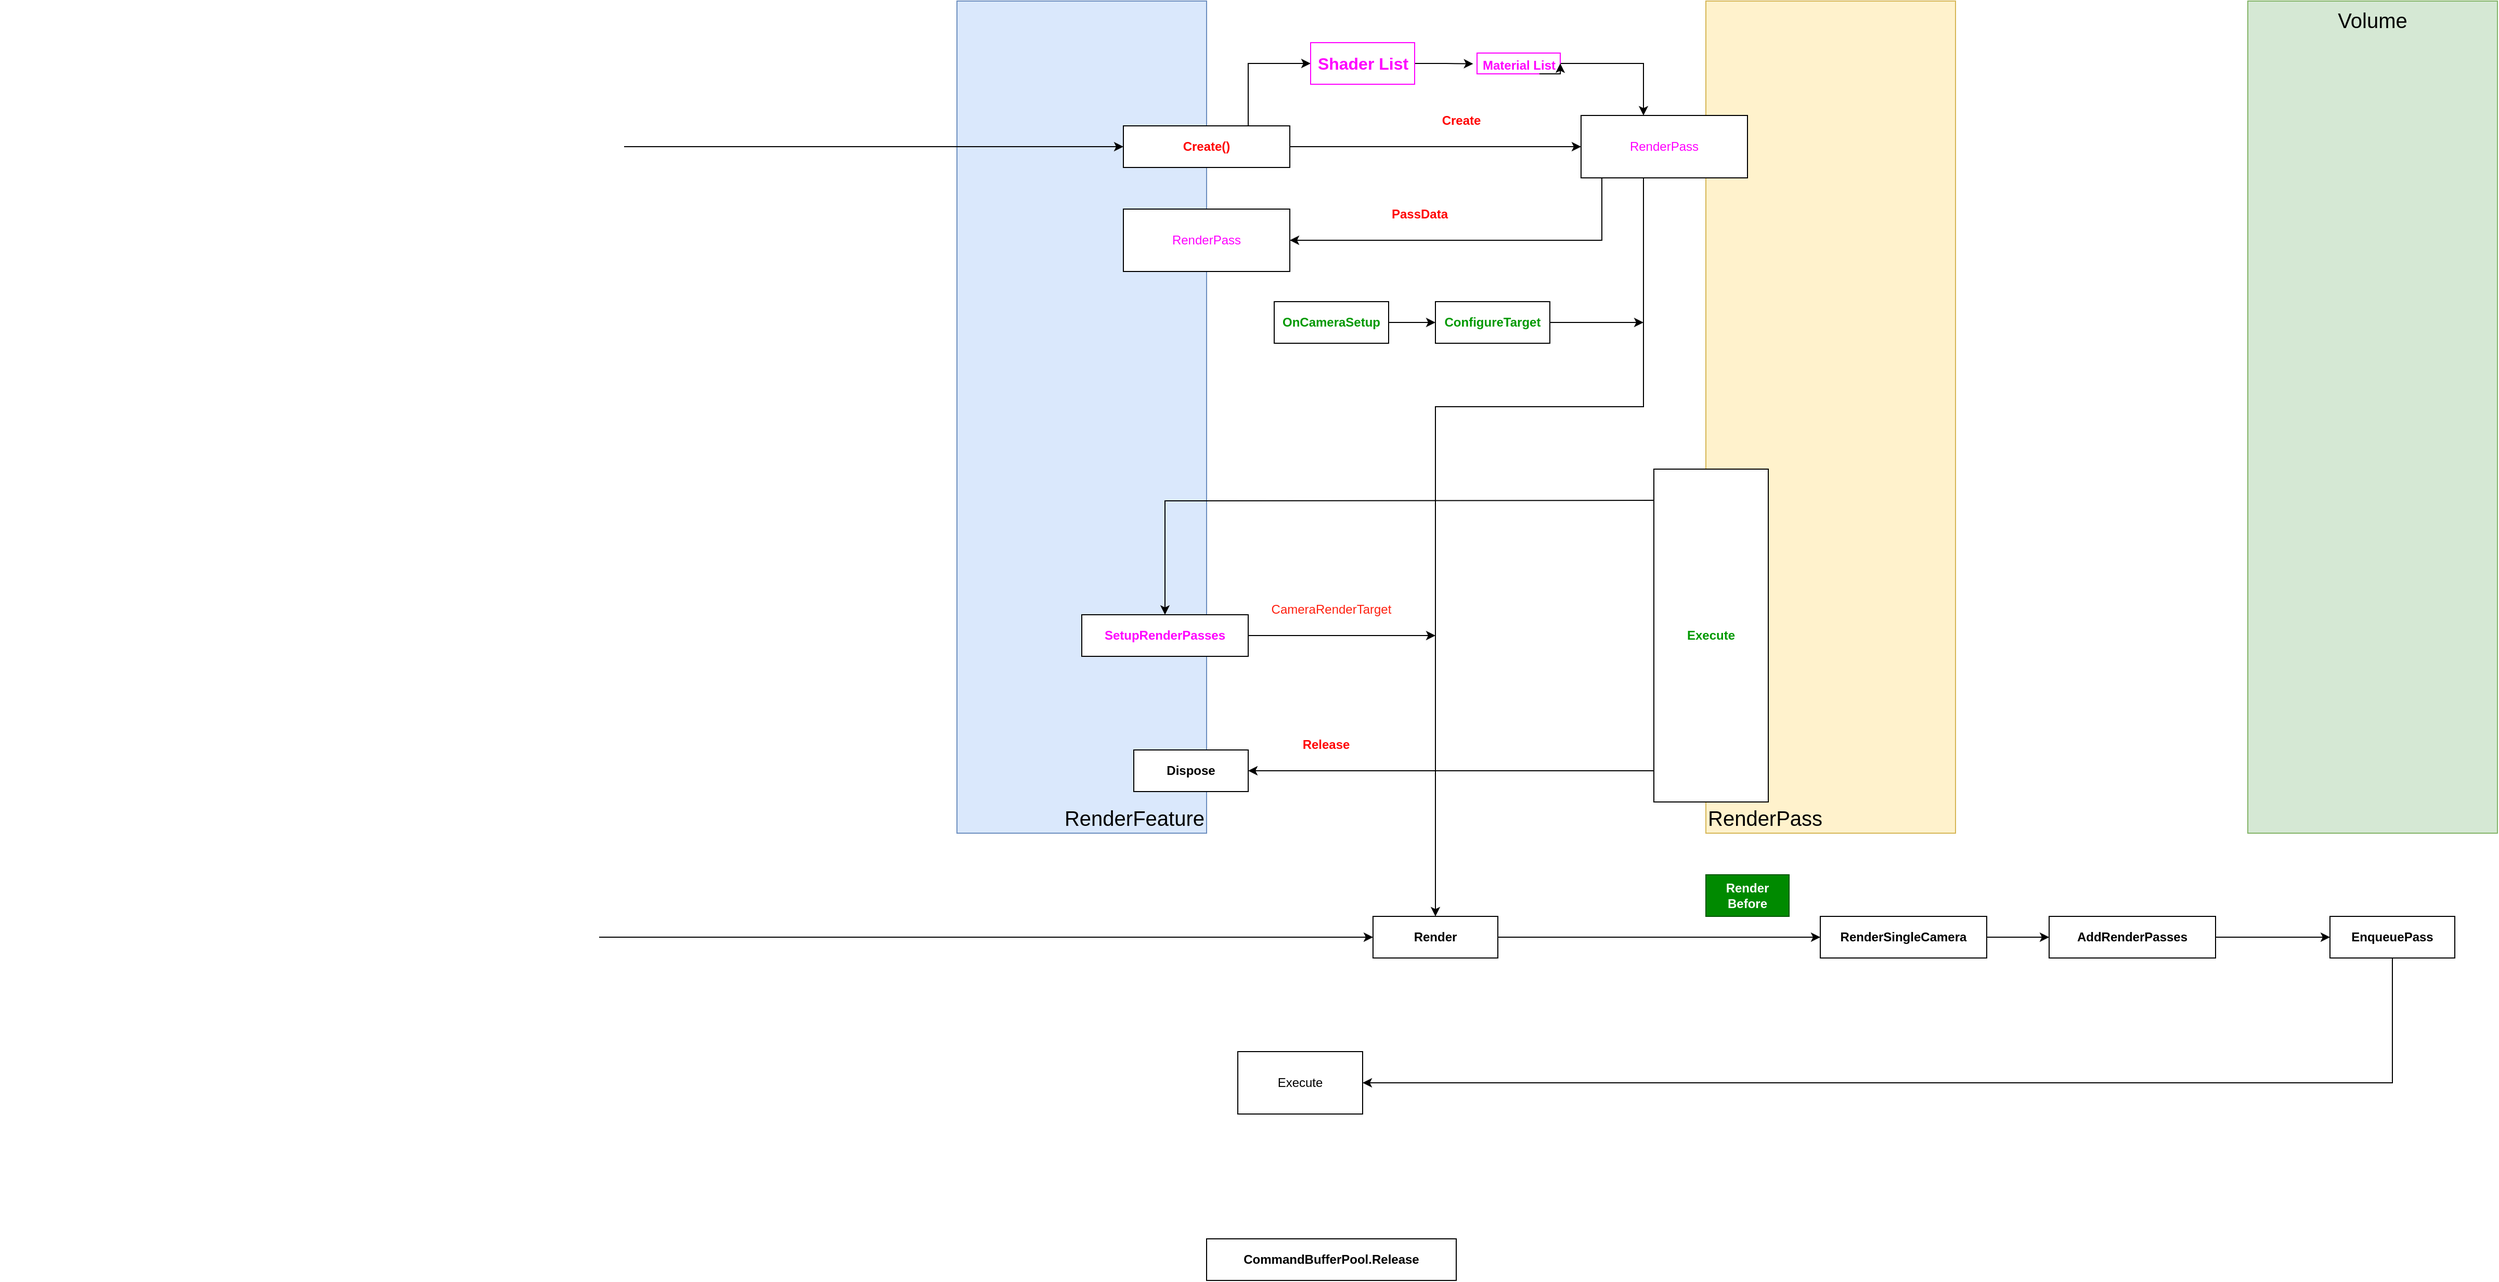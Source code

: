 <mxfile version="21.6.8" type="device">
  <diagram id="C5RBs43oDa-KdzZeNtuy" name="Page-1">
    <mxGraphModel dx="2392" dy="1316" grid="1" gridSize="10" guides="1" tooltips="1" connect="1" arrows="1" fold="1" page="1" pageScale="1" pageWidth="827" pageHeight="1169" math="0" shadow="0">
      <root>
        <mxCell id="WIyWlLk6GJQsqaUBKTNV-0" />
        <mxCell id="WIyWlLk6GJQsqaUBKTNV-1" parent="WIyWlLk6GJQsqaUBKTNV-0" />
        <mxCell id="Nz5ayUbZNmt3RJVRpbZz-1" value="&lt;font style=&quot;font-size: 20px;&quot;&gt;RenderPass&lt;/font&gt;" style="rounded=0;whiteSpace=wrap;html=1;fillColor=#fff2cc;strokeColor=#d6b656;align=left;verticalAlign=bottom;fontColor=#000000;" vertex="1" parent="WIyWlLk6GJQsqaUBKTNV-1">
          <mxGeometry x="1960" y="880" width="240" height="800" as="geometry" />
        </mxCell>
        <mxCell id="Nz5ayUbZNmt3RJVRpbZz-0" value="&lt;font style=&quot;font-size: 20px;&quot;&gt;RenderFeature&lt;/font&gt;" style="rounded=0;whiteSpace=wrap;html=1;fillColor=#dae8fc;strokeColor=#6c8ebf;align=right;verticalAlign=bottom;" vertex="1" parent="WIyWlLk6GJQsqaUBKTNV-1">
          <mxGeometry x="1240" y="880" width="240" height="800" as="geometry" />
        </mxCell>
        <mxCell id="_3hMu_wDY1Y_kPW_EiCi-18" style="edgeStyle=orthogonalEdgeStyle;rounded=0;orthogonalLoop=1;jettySize=auto;html=1;exitX=1;exitY=0.75;exitDx=0;exitDy=0;entryX=0;entryY=0.5;entryDx=0;entryDy=0;" parent="WIyWlLk6GJQsqaUBKTNV-1" source="_3hMu_wDY1Y_kPW_EiCi-0" target="_3hMu_wDY1Y_kPW_EiCi-13" edge="1">
          <mxGeometry relative="1" as="geometry" />
        </mxCell>
        <mxCell id="_3hMu_wDY1Y_kPW_EiCi-0" value="" style="shape=image;verticalLabelPosition=bottom;labelBackgroundColor=default;verticalAlign=top;aspect=fixed;imageAspect=0;image=https://docs.unity3d.com/cn/2019.3/uploads/Main/monobehaviour_flowchart.svg;" parent="WIyWlLk6GJQsqaUBKTNV-1" vertex="1">
          <mxGeometry x="320" y="880" width="576" height="1200" as="geometry" />
        </mxCell>
        <mxCell id="_3hMu_wDY1Y_kPW_EiCi-17" style="edgeStyle=orthogonalEdgeStyle;rounded=0;orthogonalLoop=1;jettySize=auto;html=1;entryX=0;entryY=0.5;entryDx=0;entryDy=0;" parent="WIyWlLk6GJQsqaUBKTNV-1" source="_3hMu_wDY1Y_kPW_EiCi-1" target="_3hMu_wDY1Y_kPW_EiCi-6" edge="1">
          <mxGeometry relative="1" as="geometry">
            <Array as="points">
              <mxPoint x="1520" y="940" />
            </Array>
          </mxGeometry>
        </mxCell>
        <mxCell id="_3hMu_wDY1Y_kPW_EiCi-32" style="edgeStyle=orthogonalEdgeStyle;rounded=0;orthogonalLoop=1;jettySize=auto;html=1;entryX=0;entryY=0.5;entryDx=0;entryDy=0;" parent="WIyWlLk6GJQsqaUBKTNV-1" source="_3hMu_wDY1Y_kPW_EiCi-1" target="_3hMu_wDY1Y_kPW_EiCi-31" edge="1">
          <mxGeometry relative="1" as="geometry" />
        </mxCell>
        <mxCell id="_3hMu_wDY1Y_kPW_EiCi-1" value="&lt;font color=&quot;#ff0000&quot;&gt;Create()&lt;/font&gt;" style="rounded=0;whiteSpace=wrap;html=1;fontStyle=1" parent="WIyWlLk6GJQsqaUBKTNV-1" vertex="1">
          <mxGeometry x="1400" y="1000" width="160" height="40" as="geometry" />
        </mxCell>
        <mxCell id="_3hMu_wDY1Y_kPW_EiCi-2" value="" style="endArrow=classic;html=1;rounded=0;" parent="WIyWlLk6GJQsqaUBKTNV-1" target="_3hMu_wDY1Y_kPW_EiCi-1" edge="1">
          <mxGeometry width="50" height="50" relative="1" as="geometry">
            <mxPoint x="920" y="1020" as="sourcePoint" />
            <mxPoint x="950" y="1030" as="targetPoint" />
          </mxGeometry>
        </mxCell>
        <mxCell id="_3hMu_wDY1Y_kPW_EiCi-15" style="edgeStyle=orthogonalEdgeStyle;rounded=0;orthogonalLoop=1;jettySize=auto;html=1;entryX=-0.046;entryY=0.517;entryDx=0;entryDy=0;entryPerimeter=0;" parent="WIyWlLk6GJQsqaUBKTNV-1" source="_3hMu_wDY1Y_kPW_EiCi-6" target="_3hMu_wDY1Y_kPW_EiCi-16" edge="1">
          <mxGeometry relative="1" as="geometry">
            <mxPoint x="1740" y="870" as="targetPoint" />
          </mxGeometry>
        </mxCell>
        <mxCell id="_3hMu_wDY1Y_kPW_EiCi-6" value="Shader List" style="text;strokeColor=#FF00FF;fillColor=none;html=1;fontSize=16;fontStyle=1;verticalAlign=middle;align=center;fontColor=#FF00FF;" parent="WIyWlLk6GJQsqaUBKTNV-1" vertex="1">
          <mxGeometry x="1580" y="920" width="100" height="40" as="geometry" />
        </mxCell>
        <mxCell id="_3hMu_wDY1Y_kPW_EiCi-11" value="&lt;font color=&quot;#ff0000&quot;&gt;Release&lt;/font&gt;" style="text;html=1;strokeColor=none;fillColor=none;align=center;verticalAlign=middle;whiteSpace=wrap;rounded=0;fontStyle=1" parent="WIyWlLk6GJQsqaUBKTNV-1" vertex="1">
          <mxGeometry x="1550" y="1580" width="90" height="30" as="geometry" />
        </mxCell>
        <mxCell id="_3hMu_wDY1Y_kPW_EiCi-21" style="edgeStyle=orthogonalEdgeStyle;rounded=0;orthogonalLoop=1;jettySize=auto;html=1;" parent="WIyWlLk6GJQsqaUBKTNV-1" source="_3hMu_wDY1Y_kPW_EiCi-13" target="_3hMu_wDY1Y_kPW_EiCi-20" edge="1">
          <mxGeometry relative="1" as="geometry" />
        </mxCell>
        <mxCell id="_3hMu_wDY1Y_kPW_EiCi-13" value="Render" style="rounded=0;whiteSpace=wrap;html=1;fontStyle=1" parent="WIyWlLk6GJQsqaUBKTNV-1" vertex="1">
          <mxGeometry x="1640" y="1760" width="120" height="40" as="geometry" />
        </mxCell>
        <mxCell id="_3hMu_wDY1Y_kPW_EiCi-22" style="edgeStyle=orthogonalEdgeStyle;rounded=0;orthogonalLoop=1;jettySize=auto;html=1;" parent="WIyWlLk6GJQsqaUBKTNV-1" source="_3hMu_wDY1Y_kPW_EiCi-16" target="_3hMu_wDY1Y_kPW_EiCi-31" edge="1">
          <mxGeometry relative="1" as="geometry">
            <mxPoint x="1761" y="1780" as="targetPoint" />
            <Array as="points">
              <mxPoint x="1900" y="940" />
            </Array>
          </mxGeometry>
        </mxCell>
        <mxCell id="_3hMu_wDY1Y_kPW_EiCi-16" value="&lt;font style=&quot;font-size: 12px;&quot;&gt;Material List&lt;/font&gt;" style="text;strokeColor=#FF00FF;fillColor=none;html=1;fontSize=16;fontStyle=1;verticalAlign=middle;align=center;fontColor=#FF00FF;" parent="WIyWlLk6GJQsqaUBKTNV-1" vertex="1">
          <mxGeometry x="1740" y="930" width="80" height="20" as="geometry" />
        </mxCell>
        <mxCell id="_3hMu_wDY1Y_kPW_EiCi-44" style="edgeStyle=orthogonalEdgeStyle;rounded=0;orthogonalLoop=1;jettySize=auto;html=1;entryX=0;entryY=0.5;entryDx=0;entryDy=0;" parent="WIyWlLk6GJQsqaUBKTNV-1" source="_3hMu_wDY1Y_kPW_EiCi-20" target="_3hMu_wDY1Y_kPW_EiCi-43" edge="1">
          <mxGeometry relative="1" as="geometry" />
        </mxCell>
        <mxCell id="_3hMu_wDY1Y_kPW_EiCi-20" value="RenderSingleCamera" style="rounded=0;whiteSpace=wrap;html=1;fontStyle=1" parent="WIyWlLk6GJQsqaUBKTNV-1" vertex="1">
          <mxGeometry x="2070" y="1760" width="160" height="40" as="geometry" />
        </mxCell>
        <mxCell id="_3hMu_wDY1Y_kPW_EiCi-23" value="Render Before" style="text;html=1;strokeColor=#005700;fillColor=#008a00;align=center;verticalAlign=middle;whiteSpace=wrap;rounded=0;fontColor=#ffffff;fontStyle=1" parent="WIyWlLk6GJQsqaUBKTNV-1" vertex="1">
          <mxGeometry x="1960" y="1720" width="80" height="40" as="geometry" />
        </mxCell>
        <mxCell id="_3hMu_wDY1Y_kPW_EiCi-36" style="edgeStyle=orthogonalEdgeStyle;rounded=0;orthogonalLoop=1;jettySize=auto;html=1;entryX=0;entryY=0.5;entryDx=0;entryDy=0;" parent="WIyWlLk6GJQsqaUBKTNV-1" source="_3hMu_wDY1Y_kPW_EiCi-28" target="_3hMu_wDY1Y_kPW_EiCi-39" edge="1">
          <mxGeometry relative="1" as="geometry">
            <mxPoint x="1900" y="1130" as="targetPoint" />
          </mxGeometry>
        </mxCell>
        <mxCell id="_3hMu_wDY1Y_kPW_EiCi-28" value="&lt;font color=&quot;#009900&quot;&gt;OnCameraSetup&lt;/font&gt;" style="rounded=0;whiteSpace=wrap;html=1;fontStyle=1" parent="WIyWlLk6GJQsqaUBKTNV-1" vertex="1">
          <mxGeometry x="1545" y="1169" width="110" height="40" as="geometry" />
        </mxCell>
        <mxCell id="_3hMu_wDY1Y_kPW_EiCi-35" style="edgeStyle=orthogonalEdgeStyle;rounded=0;orthogonalLoop=1;jettySize=auto;html=1;" parent="WIyWlLk6GJQsqaUBKTNV-1" source="_3hMu_wDY1Y_kPW_EiCi-29" edge="1">
          <mxGeometry relative="1" as="geometry">
            <mxPoint x="1700" y="1490" as="targetPoint" />
            <Array as="points">
              <mxPoint x="1590" y="1490" />
              <mxPoint x="1590" y="1490" />
            </Array>
          </mxGeometry>
        </mxCell>
        <mxCell id="_3hMu_wDY1Y_kPW_EiCi-29" value="&lt;font&gt;SetupRenderPasses&lt;/font&gt;" style="rounded=0;whiteSpace=wrap;html=1;fontStyle=1;fontColor=#FF00FF;" parent="WIyWlLk6GJQsqaUBKTNV-1" vertex="1">
          <mxGeometry x="1360" y="1470" width="160" height="40" as="geometry" />
        </mxCell>
        <mxCell id="_3hMu_wDY1Y_kPW_EiCi-34" style="edgeStyle=orthogonalEdgeStyle;rounded=0;orthogonalLoop=1;jettySize=auto;html=1;" parent="WIyWlLk6GJQsqaUBKTNV-1" source="_3hMu_wDY1Y_kPW_EiCi-31" edge="1" target="_3hMu_wDY1Y_kPW_EiCi-13">
          <mxGeometry relative="1" as="geometry">
            <mxPoint x="1720" y="1640" as="targetPoint" />
            <Array as="points">
              <mxPoint x="1900" y="1270" />
              <mxPoint x="1700" y="1270" />
            </Array>
          </mxGeometry>
        </mxCell>
        <mxCell id="_3hMu_wDY1Y_kPW_EiCi-31" value="RenderPass" style="rounded=0;whiteSpace=wrap;html=1;fontColor=#FF00FF;" parent="WIyWlLk6GJQsqaUBKTNV-1" vertex="1">
          <mxGeometry x="1840" y="990" width="160" height="60" as="geometry" />
        </mxCell>
        <mxCell id="_3hMu_wDY1Y_kPW_EiCi-33" style="edgeStyle=orthogonalEdgeStyle;rounded=0;orthogonalLoop=1;jettySize=auto;html=1;exitX=0.75;exitY=1;exitDx=0;exitDy=0;entryX=1;entryY=0.5;entryDx=0;entryDy=0;" parent="WIyWlLk6GJQsqaUBKTNV-1" source="_3hMu_wDY1Y_kPW_EiCi-16" target="_3hMu_wDY1Y_kPW_EiCi-16" edge="1">
          <mxGeometry relative="1" as="geometry" />
        </mxCell>
        <mxCell id="_3hMu_wDY1Y_kPW_EiCi-41" style="edgeStyle=orthogonalEdgeStyle;rounded=0;orthogonalLoop=1;jettySize=auto;html=1;" parent="WIyWlLk6GJQsqaUBKTNV-1" source="_3hMu_wDY1Y_kPW_EiCi-39" edge="1">
          <mxGeometry relative="1" as="geometry">
            <mxPoint x="1900" y="1189" as="targetPoint" />
          </mxGeometry>
        </mxCell>
        <mxCell id="_3hMu_wDY1Y_kPW_EiCi-39" value="&lt;font color=&quot;#009900&quot;&gt;ConfigureTarget&lt;/font&gt;" style="rounded=0;whiteSpace=wrap;html=1;fontStyle=1" parent="WIyWlLk6GJQsqaUBKTNV-1" vertex="1">
          <mxGeometry x="1700" y="1169" width="110" height="40" as="geometry" />
        </mxCell>
        <mxCell id="_3hMu_wDY1Y_kPW_EiCi-42" value="CameraRenderTarget" style="text;html=1;strokeColor=none;fillColor=none;align=center;verticalAlign=middle;whiteSpace=wrap;rounded=0;fontColor=#FF1F0F;" parent="WIyWlLk6GJQsqaUBKTNV-1" vertex="1">
          <mxGeometry x="1530" y="1450" width="140" height="30" as="geometry" />
        </mxCell>
        <mxCell id="_3hMu_wDY1Y_kPW_EiCi-46" style="edgeStyle=orthogonalEdgeStyle;rounded=0;orthogonalLoop=1;jettySize=auto;html=1;entryX=0;entryY=0.5;entryDx=0;entryDy=0;" parent="WIyWlLk6GJQsqaUBKTNV-1" source="_3hMu_wDY1Y_kPW_EiCi-43" target="_3hMu_wDY1Y_kPW_EiCi-45" edge="1">
          <mxGeometry relative="1" as="geometry" />
        </mxCell>
        <mxCell id="_3hMu_wDY1Y_kPW_EiCi-43" value="AddRenderPasses" style="rounded=0;whiteSpace=wrap;html=1;fontStyle=1" parent="WIyWlLk6GJQsqaUBKTNV-1" vertex="1">
          <mxGeometry x="2290" y="1760" width="160" height="40" as="geometry" />
        </mxCell>
        <mxCell id="_3hMu_wDY1Y_kPW_EiCi-50" style="edgeStyle=orthogonalEdgeStyle;rounded=0;orthogonalLoop=1;jettySize=auto;html=1;entryX=1;entryY=0.5;entryDx=0;entryDy=0;" parent="WIyWlLk6GJQsqaUBKTNV-1" source="_3hMu_wDY1Y_kPW_EiCi-45" target="szwgAvrA6IzAa-9dN4wV-0" edge="1">
          <mxGeometry relative="1" as="geometry">
            <Array as="points">
              <mxPoint x="2620" y="1920" />
            </Array>
            <mxPoint x="1730" y="1829" as="targetPoint" />
          </mxGeometry>
        </mxCell>
        <mxCell id="_3hMu_wDY1Y_kPW_EiCi-45" value="EnqueuePass" style="rounded=0;whiteSpace=wrap;html=1;fontStyle=1" parent="WIyWlLk6GJQsqaUBKTNV-1" vertex="1">
          <mxGeometry x="2560" y="1760" width="120" height="40" as="geometry" />
        </mxCell>
        <mxCell id="_3hMu_wDY1Y_kPW_EiCi-49" value="CommandBufferPool.Release" style="rounded=0;whiteSpace=wrap;html=1;fontStyle=1" parent="WIyWlLk6GJQsqaUBKTNV-1" vertex="1">
          <mxGeometry x="1480" y="2070" width="240" height="40" as="geometry" />
        </mxCell>
        <mxCell id="szwgAvrA6IzAa-9dN4wV-0" value="Execute" style="rounded=0;whiteSpace=wrap;html=1;" parent="WIyWlLk6GJQsqaUBKTNV-1" vertex="1">
          <mxGeometry x="1510" y="1890" width="120" height="60" as="geometry" />
        </mxCell>
        <mxCell id="1d3n0oagmLt5IsHWG1j7-0" value="&lt;font color=&quot;#ff0000&quot;&gt;&lt;font style=&quot;vertical-align: inherit;&quot;&gt;&lt;font style=&quot;vertical-align: inherit;&quot;&gt;Create&lt;/font&gt;&lt;/font&gt;&lt;/font&gt;" style="text;html=1;strokeColor=none;fillColor=none;align=center;verticalAlign=middle;whiteSpace=wrap;rounded=0;fontStyle=1" vertex="1" parent="WIyWlLk6GJQsqaUBKTNV-1">
          <mxGeometry x="1680" y="980" width="90" height="30" as="geometry" />
        </mxCell>
        <mxCell id="1d3n0oagmLt5IsHWG1j7-1" value="RenderPass" style="rounded=0;whiteSpace=wrap;html=1;fontColor=#FF00FF;" vertex="1" parent="WIyWlLk6GJQsqaUBKTNV-1">
          <mxGeometry x="1400" y="1080" width="160" height="60" as="geometry" />
        </mxCell>
        <mxCell id="1d3n0oagmLt5IsHWG1j7-2" value="" style="endArrow=classic;html=1;rounded=0;entryX=1;entryY=0.5;entryDx=0;entryDy=0;exitX=0.125;exitY=1;exitDx=0;exitDy=0;exitPerimeter=0;" edge="1" parent="WIyWlLk6GJQsqaUBKTNV-1" source="_3hMu_wDY1Y_kPW_EiCi-31" target="1d3n0oagmLt5IsHWG1j7-1">
          <mxGeometry width="50" height="50" relative="1" as="geometry">
            <mxPoint x="1870" y="1110" as="sourcePoint" />
            <mxPoint x="1840" y="1090" as="targetPoint" />
            <Array as="points">
              <mxPoint x="1860" y="1110" />
            </Array>
          </mxGeometry>
        </mxCell>
        <mxCell id="1d3n0oagmLt5IsHWG1j7-3" value="&lt;font color=&quot;#ff0000&quot;&gt;&lt;font style=&quot;vertical-align: inherit;&quot;&gt;&lt;font style=&quot;vertical-align: inherit;&quot;&gt;PassData&lt;/font&gt;&lt;/font&gt;&lt;/font&gt;" style="text;html=1;strokeColor=none;fillColor=none;align=center;verticalAlign=middle;whiteSpace=wrap;rounded=0;fontStyle=1" vertex="1" parent="WIyWlLk6GJQsqaUBKTNV-1">
          <mxGeometry x="1640" y="1070" width="90" height="30" as="geometry" />
        </mxCell>
        <mxCell id="1d3n0oagmLt5IsHWG1j7-5" style="edgeStyle=orthogonalEdgeStyle;rounded=0;orthogonalLoop=1;jettySize=auto;html=1;" edge="1" parent="WIyWlLk6GJQsqaUBKTNV-1" target="_3hMu_wDY1Y_kPW_EiCi-29">
          <mxGeometry relative="1" as="geometry">
            <mxPoint x="1910" y="1360" as="sourcePoint" />
            <mxPoint x="1520" y="1360" as="targetPoint" />
          </mxGeometry>
        </mxCell>
        <mxCell id="1d3n0oagmLt5IsHWG1j7-4" value="&lt;font color=&quot;#009900&quot;&gt;&lt;font style=&quot;vertical-align: inherit;&quot;&gt;&lt;font style=&quot;vertical-align: inherit;&quot;&gt;Execute&lt;/font&gt;&lt;/font&gt;&lt;/font&gt;" style="rounded=0;whiteSpace=wrap;html=1;fontStyle=1" vertex="1" parent="WIyWlLk6GJQsqaUBKTNV-1">
          <mxGeometry x="1910" y="1330" width="110" height="320" as="geometry" />
        </mxCell>
        <mxCell id="1d3n0oagmLt5IsHWG1j7-6" value="&lt;font&gt;&lt;font style=&quot;vertical-align: inherit;&quot;&gt;&lt;font style=&quot;vertical-align: inherit;&quot;&gt;Dispose&lt;/font&gt;&lt;/font&gt;&lt;/font&gt;" style="rounded=0;whiteSpace=wrap;html=1;fontStyle=1;fontColor=#000000;" vertex="1" parent="WIyWlLk6GJQsqaUBKTNV-1">
          <mxGeometry x="1410" y="1600" width="110" height="40" as="geometry" />
        </mxCell>
        <mxCell id="1d3n0oagmLt5IsHWG1j7-8" value="" style="endArrow=classic;html=1;rounded=0;entryX=1;entryY=0.5;entryDx=0;entryDy=0;" edge="1" parent="WIyWlLk6GJQsqaUBKTNV-1" target="1d3n0oagmLt5IsHWG1j7-6">
          <mxGeometry width="50" height="50" relative="1" as="geometry">
            <mxPoint x="1910" y="1620" as="sourcePoint" />
            <mxPoint x="1515" y="1650" as="targetPoint" />
            <Array as="points">
              <mxPoint x="1810" y="1620" />
            </Array>
          </mxGeometry>
        </mxCell>
        <mxCell id="1d3n0oagmLt5IsHWG1j7-10" value="&lt;font style=&quot;font-size: 20px;&quot;&gt;Volume&lt;/font&gt;" style="rounded=0;whiteSpace=wrap;html=1;fillColor=#d5e8d4;strokeColor=#82b366;align=center;verticalAlign=top;" vertex="1" parent="WIyWlLk6GJQsqaUBKTNV-1">
          <mxGeometry x="2481" y="880" width="240" height="800" as="geometry" />
        </mxCell>
      </root>
    </mxGraphModel>
  </diagram>
</mxfile>
